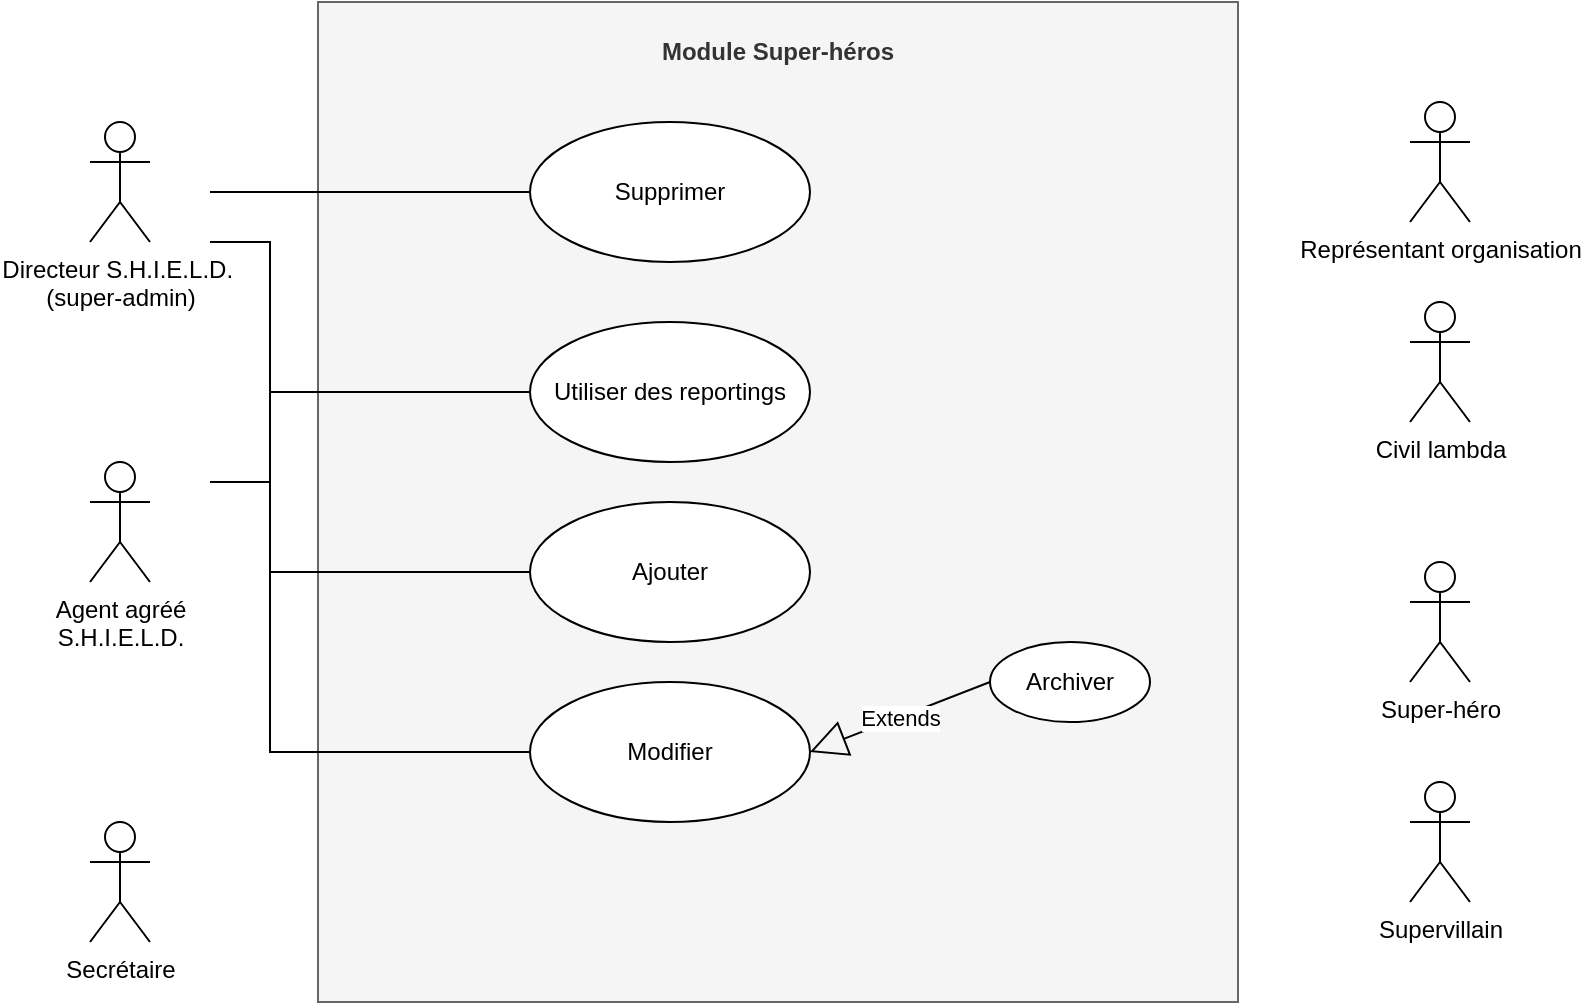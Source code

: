 <mxfile version="13.9.9" type="device"><diagram id="wk11NOPjIedyX6vUJzFq" name="Page-1"><mxGraphModel dx="837" dy="1961" grid="1" gridSize="10" guides="1" tooltips="1" connect="1" arrows="1" fold="1" page="1" pageScale="1" pageWidth="827" pageHeight="1169" math="0" shadow="0"><root><mxCell id="0"/><mxCell id="1" parent="0"/><mxCell id="_q3AAJssdalWWh7pRSW1-19" value="&lt;p style=&quot;margin: 0px ; margin-top: 4px ; text-align: center&quot;&gt;&lt;br&gt;&lt;b&gt;Modul&lt;/b&gt;&lt;b&gt;e Super-héros&lt;/b&gt;&lt;/p&gt;" style="verticalAlign=top;align=left;overflow=fill;fontSize=12;fontFamily=Helvetica;html=1;fillColor=#f5f5f5;strokeColor=#666666;fontColor=#333333;" parent="1" vertex="1"><mxGeometry x="184" y="-10" width="460" height="500" as="geometry"/></mxCell><mxCell id="_q3AAJssdalWWh7pRSW1-2" value="Super-héro&lt;br&gt;" style="shape=umlActor;verticalLabelPosition=bottom;verticalAlign=top;html=1;" parent="1" vertex="1"><mxGeometry x="730" y="270" width="30" height="60" as="geometry"/></mxCell><mxCell id="_q3AAJssdalWWh7pRSW1-3" value="Ajouter" style="ellipse;whiteSpace=wrap;html=1;" parent="1" vertex="1"><mxGeometry x="290" y="240" width="140" height="70" as="geometry"/></mxCell><mxCell id="_q3AAJssdalWWh7pRSW1-4" value="Civil lambda" style="shape=umlActor;verticalLabelPosition=bottom;verticalAlign=top;html=1;" parent="1" vertex="1"><mxGeometry x="730" y="140" width="30" height="60" as="geometry"/></mxCell><mxCell id="_q3AAJssdalWWh7pRSW1-5" value="Agent agréé &lt;br&gt;S.H.I.E.L.D." style="shape=umlActor;verticalLabelPosition=bottom;verticalAlign=top;html=1;" parent="1" vertex="1"><mxGeometry x="70" y="220" width="30" height="60" as="geometry"/></mxCell><mxCell id="_q3AAJssdalWWh7pRSW1-6" value="Directeur S.H.I.E.L.D.&amp;nbsp;&lt;br&gt;(super-admin)" style="shape=umlActor;verticalLabelPosition=bottom;verticalAlign=top;html=1;" parent="1" vertex="1"><mxGeometry x="70" y="50" width="30" height="60" as="geometry"/></mxCell><mxCell id="_q3AAJssdalWWh7pRSW1-7" value="Supervillain" style="shape=umlActor;verticalLabelPosition=bottom;verticalAlign=top;html=1;" parent="1" vertex="1"><mxGeometry x="730" y="380" width="30" height="60" as="geometry"/></mxCell><mxCell id="_q3AAJssdalWWh7pRSW1-8" value="Représentant organisation" style="shape=umlActor;verticalLabelPosition=bottom;verticalAlign=top;html=1;" parent="1" vertex="1"><mxGeometry x="730" y="40" width="30" height="60" as="geometry"/></mxCell><mxCell id="_q3AAJssdalWWh7pRSW1-12" value="Secrétaire" style="shape=umlActor;verticalLabelPosition=bottom;verticalAlign=top;html=1;" parent="1" vertex="1"><mxGeometry x="70" y="400" width="30" height="60" as="geometry"/></mxCell><mxCell id="_q3AAJssdalWWh7pRSW1-20" value="Modifier" style="ellipse;whiteSpace=wrap;html=1;" parent="1" vertex="1"><mxGeometry x="290" y="330" width="140" height="70" as="geometry"/></mxCell><mxCell id="_q3AAJssdalWWh7pRSW1-21" value="Supprimer" style="ellipse;whiteSpace=wrap;html=1;" parent="1" vertex="1"><mxGeometry x="290" y="50" width="140" height="70" as="geometry"/></mxCell><mxCell id="Dsn1GK6tM6d4FESZUS1b-1" value="Utiliser des reportings" style="ellipse;whiteSpace=wrap;html=1;" parent="1" vertex="1"><mxGeometry x="290" y="150" width="140" height="70" as="geometry"/></mxCell><mxCell id="beX1m1U2-aapid_N5E2e-1" value="Archiver" style="ellipse;whiteSpace=wrap;html=1;" parent="1" vertex="1"><mxGeometry x="520" y="310" width="80" height="40" as="geometry"/></mxCell><mxCell id="beX1m1U2-aapid_N5E2e-2" value="Extends" style="endArrow=block;endSize=16;endFill=0;html=1;entryX=1;entryY=0.5;entryDx=0;entryDy=0;exitX=0;exitY=0.5;exitDx=0;exitDy=0;" parent="1" source="beX1m1U2-aapid_N5E2e-1" target="_q3AAJssdalWWh7pRSW1-20" edge="1"><mxGeometry width="160" relative="1" as="geometry"><mxPoint x="440" y="240" as="sourcePoint"/><mxPoint x="600" y="240" as="targetPoint"/></mxGeometry></mxCell><mxCell id="beX1m1U2-aapid_N5E2e-3" value="" style="endArrow=none;html=1;rounded=0;entryX=0;entryY=0.5;entryDx=0;entryDy=0;" parent="1" target="_q3AAJssdalWWh7pRSW1-21" edge="1"><mxGeometry relative="1" as="geometry"><mxPoint x="130" y="85" as="sourcePoint"/><mxPoint x="600" y="240" as="targetPoint"/></mxGeometry></mxCell><mxCell id="beX1m1U2-aapid_N5E2e-4" value="" style="endArrow=none;html=1;rounded=0;entryX=0;entryY=0.5;entryDx=0;entryDy=0;" parent="1" target="Dsn1GK6tM6d4FESZUS1b-1" edge="1"><mxGeometry relative="1" as="geometry"><mxPoint x="130" y="110" as="sourcePoint"/><mxPoint x="280" y="174.66" as="targetPoint"/><Array as="points"><mxPoint x="160" y="110"/><mxPoint x="160" y="230"/><mxPoint x="160" y="185"/></Array></mxGeometry></mxCell><mxCell id="beX1m1U2-aapid_N5E2e-5" value="" style="endArrow=none;html=1;rounded=0;entryX=0;entryY=0.5;entryDx=0;entryDy=0;" parent="1" target="_q3AAJssdalWWh7pRSW1-20" edge="1"><mxGeometry relative="1" as="geometry"><mxPoint x="160" y="270" as="sourcePoint"/><mxPoint x="270" y="249.66" as="targetPoint"/><Array as="points"><mxPoint x="160" y="365"/></Array></mxGeometry></mxCell><mxCell id="beX1m1U2-aapid_N5E2e-6" value="" style="endArrow=none;html=1;rounded=0;entryX=0;entryY=0.5;entryDx=0;entryDy=0;" parent="1" target="_q3AAJssdalWWh7pRSW1-3" edge="1"><mxGeometry relative="1" as="geometry"><mxPoint x="130" y="230" as="sourcePoint"/><mxPoint x="300.0" y="375" as="targetPoint"/><Array as="points"><mxPoint x="160" y="230"/><mxPoint x="160" y="275"/></Array></mxGeometry></mxCell></root></mxGraphModel></diagram></mxfile>